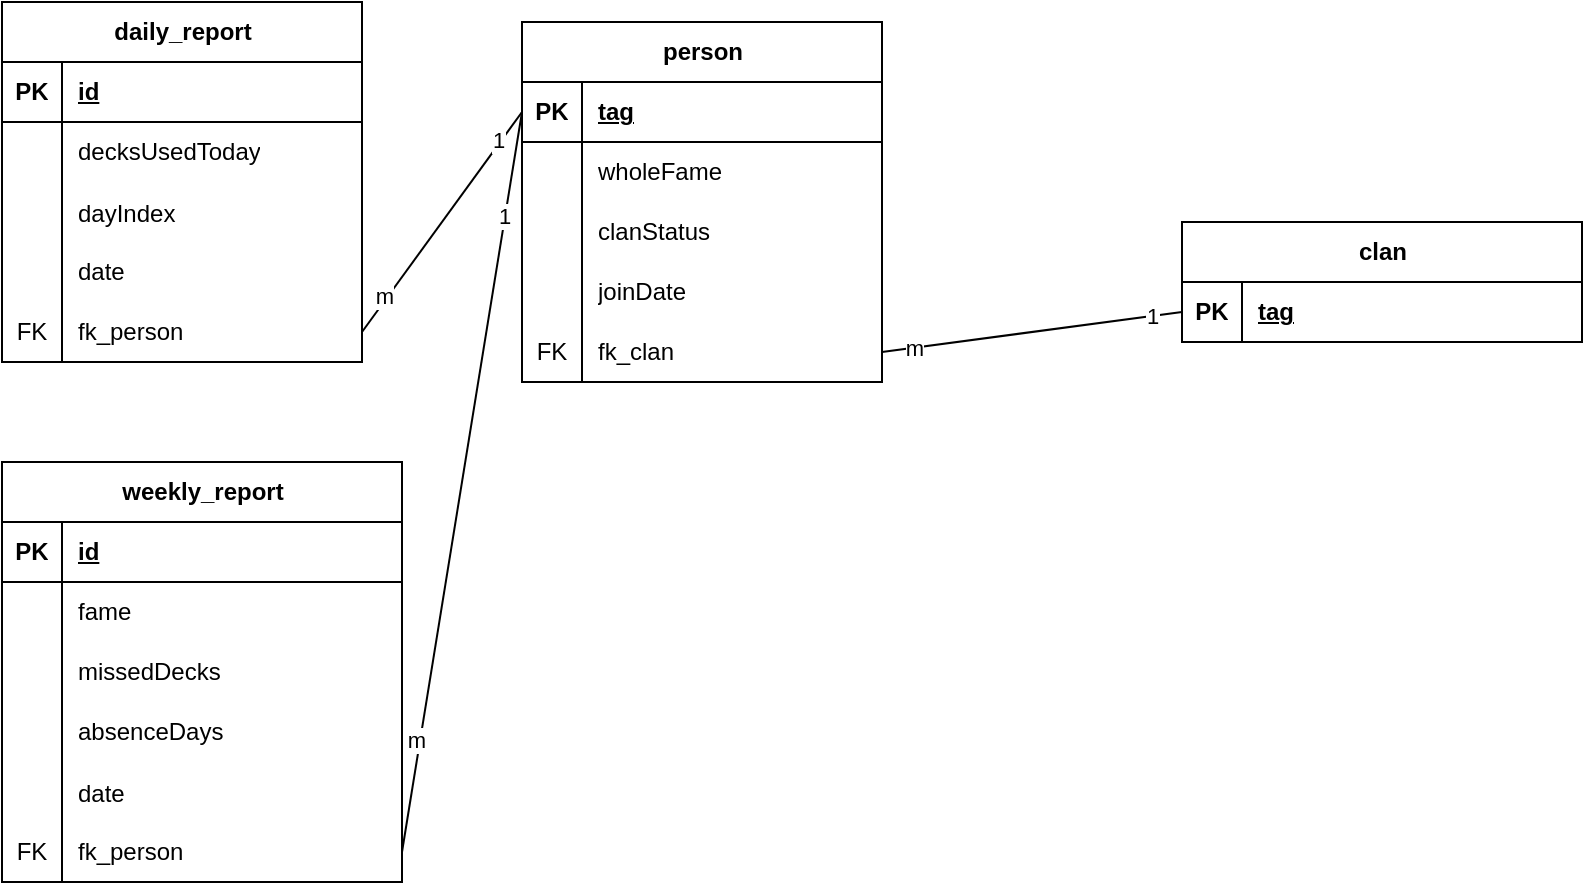 <mxfile version="21.3.7" type="device">
  <diagram name="Seite-1" id="gAQYmN1L-Q7F6yUWE2I7">
    <mxGraphModel dx="2485" dy="868" grid="1" gridSize="10" guides="1" tooltips="1" connect="1" arrows="1" fold="1" page="1" pageScale="1" pageWidth="827" pageHeight="1169" math="0" shadow="0">
      <root>
        <mxCell id="0" />
        <mxCell id="1" parent="0" />
        <mxCell id="Kha3TJ-BB2mHDDJhDS3--91" value="daily_report" style="shape=table;startSize=30;container=1;collapsible=1;childLayout=tableLayout;fixedRows=1;rowLines=0;fontStyle=1;align=center;resizeLast=1;html=1;" parent="1" vertex="1">
          <mxGeometry x="-270" y="490" width="180" height="180" as="geometry" />
        </mxCell>
        <mxCell id="Kha3TJ-BB2mHDDJhDS3--92" value="" style="shape=tableRow;horizontal=0;startSize=0;swimlaneHead=0;swimlaneBody=0;fillColor=none;collapsible=0;dropTarget=0;points=[[0,0.5],[1,0.5]];portConstraint=eastwest;top=0;left=0;right=0;bottom=1;" parent="Kha3TJ-BB2mHDDJhDS3--91" vertex="1">
          <mxGeometry y="30" width="180" height="30" as="geometry" />
        </mxCell>
        <mxCell id="Kha3TJ-BB2mHDDJhDS3--93" value="PK" style="shape=partialRectangle;connectable=0;fillColor=none;top=0;left=0;bottom=0;right=0;fontStyle=1;overflow=hidden;whiteSpace=wrap;html=1;" parent="Kha3TJ-BB2mHDDJhDS3--92" vertex="1">
          <mxGeometry width="30" height="30" as="geometry">
            <mxRectangle width="30" height="30" as="alternateBounds" />
          </mxGeometry>
        </mxCell>
        <mxCell id="Kha3TJ-BB2mHDDJhDS3--94" value="id" style="shape=partialRectangle;connectable=0;fillColor=none;top=0;left=0;bottom=0;right=0;align=left;spacingLeft=6;fontStyle=5;overflow=hidden;whiteSpace=wrap;html=1;" parent="Kha3TJ-BB2mHDDJhDS3--92" vertex="1">
          <mxGeometry x="30" width="150" height="30" as="geometry">
            <mxRectangle width="150" height="30" as="alternateBounds" />
          </mxGeometry>
        </mxCell>
        <mxCell id="Kha3TJ-BB2mHDDJhDS3--98" value="" style="shape=tableRow;horizontal=0;startSize=0;swimlaneHead=0;swimlaneBody=0;fillColor=none;collapsible=0;dropTarget=0;points=[[0,0.5],[1,0.5]];portConstraint=eastwest;top=0;left=0;right=0;bottom=0;" parent="Kha3TJ-BB2mHDDJhDS3--91" vertex="1">
          <mxGeometry y="60" width="180" height="30" as="geometry" />
        </mxCell>
        <mxCell id="Kha3TJ-BB2mHDDJhDS3--99" value="" style="shape=partialRectangle;connectable=0;fillColor=none;top=0;left=0;bottom=0;right=0;editable=1;overflow=hidden;whiteSpace=wrap;html=1;" parent="Kha3TJ-BB2mHDDJhDS3--98" vertex="1">
          <mxGeometry width="30" height="30" as="geometry">
            <mxRectangle width="30" height="30" as="alternateBounds" />
          </mxGeometry>
        </mxCell>
        <mxCell id="Kha3TJ-BB2mHDDJhDS3--100" value="decksUsedToday" style="shape=partialRectangle;connectable=0;fillColor=none;top=0;left=0;bottom=0;right=0;align=left;spacingLeft=6;overflow=hidden;whiteSpace=wrap;html=1;" parent="Kha3TJ-BB2mHDDJhDS3--98" vertex="1">
          <mxGeometry x="30" width="150" height="30" as="geometry">
            <mxRectangle width="150" height="30" as="alternateBounds" />
          </mxGeometry>
        </mxCell>
        <mxCell id="COBvDOZzfDNTkXqNowzL-4" value="" style="shape=tableRow;horizontal=0;startSize=0;swimlaneHead=0;swimlaneBody=0;fillColor=none;collapsible=0;dropTarget=0;points=[[0,0.5],[1,0.5]];portConstraint=eastwest;top=0;left=0;right=0;bottom=0;" parent="Kha3TJ-BB2mHDDJhDS3--91" vertex="1">
          <mxGeometry y="90" width="180" height="30" as="geometry" />
        </mxCell>
        <mxCell id="COBvDOZzfDNTkXqNowzL-5" value="" style="shape=partialRectangle;connectable=0;fillColor=none;top=0;left=0;bottom=0;right=0;editable=1;overflow=hidden;" parent="COBvDOZzfDNTkXqNowzL-4" vertex="1">
          <mxGeometry width="30" height="30" as="geometry">
            <mxRectangle width="30" height="30" as="alternateBounds" />
          </mxGeometry>
        </mxCell>
        <mxCell id="COBvDOZzfDNTkXqNowzL-6" value="dayIndex" style="shape=partialRectangle;connectable=0;fillColor=none;top=0;left=0;bottom=0;right=0;align=left;spacingLeft=6;overflow=hidden;" parent="COBvDOZzfDNTkXqNowzL-4" vertex="1">
          <mxGeometry x="30" width="150" height="30" as="geometry">
            <mxRectangle width="150" height="30" as="alternateBounds" />
          </mxGeometry>
        </mxCell>
        <mxCell id="Kha3TJ-BB2mHDDJhDS3--101" value="" style="shape=tableRow;horizontal=0;startSize=0;swimlaneHead=0;swimlaneBody=0;fillColor=none;collapsible=0;dropTarget=0;points=[[0,0.5],[1,0.5]];portConstraint=eastwest;top=0;left=0;right=0;bottom=0;" parent="Kha3TJ-BB2mHDDJhDS3--91" vertex="1">
          <mxGeometry y="120" width="180" height="30" as="geometry" />
        </mxCell>
        <mxCell id="Kha3TJ-BB2mHDDJhDS3--102" value="" style="shape=partialRectangle;connectable=0;fillColor=none;top=0;left=0;bottom=0;right=0;editable=1;overflow=hidden;whiteSpace=wrap;html=1;" parent="Kha3TJ-BB2mHDDJhDS3--101" vertex="1">
          <mxGeometry width="30" height="30" as="geometry">
            <mxRectangle width="30" height="30" as="alternateBounds" />
          </mxGeometry>
        </mxCell>
        <mxCell id="Kha3TJ-BB2mHDDJhDS3--103" value="date" style="shape=partialRectangle;connectable=0;fillColor=none;top=0;left=0;bottom=0;right=0;align=left;spacingLeft=6;overflow=hidden;whiteSpace=wrap;html=1;" parent="Kha3TJ-BB2mHDDJhDS3--101" vertex="1">
          <mxGeometry x="30" width="150" height="30" as="geometry">
            <mxRectangle width="150" height="30" as="alternateBounds" />
          </mxGeometry>
        </mxCell>
        <mxCell id="1r-kpSuxIA7d4bERprCc-1" value="" style="shape=tableRow;horizontal=0;startSize=0;swimlaneHead=0;swimlaneBody=0;fillColor=none;collapsible=0;dropTarget=0;points=[[0,0.5],[1,0.5]];portConstraint=eastwest;top=0;left=0;right=0;bottom=0;" parent="Kha3TJ-BB2mHDDJhDS3--91" vertex="1">
          <mxGeometry y="150" width="180" height="30" as="geometry" />
        </mxCell>
        <mxCell id="1r-kpSuxIA7d4bERprCc-2" value="FK" style="shape=partialRectangle;connectable=0;fillColor=none;top=0;left=0;bottom=0;right=0;fontStyle=0;overflow=hidden;whiteSpace=wrap;html=1;" parent="1r-kpSuxIA7d4bERprCc-1" vertex="1">
          <mxGeometry width="30" height="30" as="geometry">
            <mxRectangle width="30" height="30" as="alternateBounds" />
          </mxGeometry>
        </mxCell>
        <mxCell id="1r-kpSuxIA7d4bERprCc-3" value="fk_person" style="shape=partialRectangle;connectable=0;fillColor=none;top=0;left=0;bottom=0;right=0;align=left;spacingLeft=6;fontStyle=0;overflow=hidden;whiteSpace=wrap;html=1;" parent="1r-kpSuxIA7d4bERprCc-1" vertex="1">
          <mxGeometry x="30" width="150" height="30" as="geometry">
            <mxRectangle width="150" height="30" as="alternateBounds" />
          </mxGeometry>
        </mxCell>
        <mxCell id="Kha3TJ-BB2mHDDJhDS3--104" value="weekly_report" style="shape=table;startSize=30;container=1;collapsible=1;childLayout=tableLayout;fixedRows=1;rowLines=0;fontStyle=1;align=center;resizeLast=1;html=1;" parent="1" vertex="1">
          <mxGeometry x="-270" y="720" width="200" height="210" as="geometry" />
        </mxCell>
        <mxCell id="Kha3TJ-BB2mHDDJhDS3--105" value="" style="shape=tableRow;horizontal=0;startSize=0;swimlaneHead=0;swimlaneBody=0;fillColor=none;collapsible=0;dropTarget=0;points=[[0,0.5],[1,0.5]];portConstraint=eastwest;top=0;left=0;right=0;bottom=1;" parent="Kha3TJ-BB2mHDDJhDS3--104" vertex="1">
          <mxGeometry y="30" width="200" height="30" as="geometry" />
        </mxCell>
        <mxCell id="Kha3TJ-BB2mHDDJhDS3--106" value="PK" style="shape=partialRectangle;connectable=0;fillColor=none;top=0;left=0;bottom=0;right=0;fontStyle=1;overflow=hidden;whiteSpace=wrap;html=1;" parent="Kha3TJ-BB2mHDDJhDS3--105" vertex="1">
          <mxGeometry width="30" height="30" as="geometry">
            <mxRectangle width="30" height="30" as="alternateBounds" />
          </mxGeometry>
        </mxCell>
        <mxCell id="Kha3TJ-BB2mHDDJhDS3--107" value="id" style="shape=partialRectangle;connectable=0;fillColor=none;top=0;left=0;bottom=0;right=0;align=left;spacingLeft=6;fontStyle=5;overflow=hidden;whiteSpace=wrap;html=1;" parent="Kha3TJ-BB2mHDDJhDS3--105" vertex="1">
          <mxGeometry x="30" width="170" height="30" as="geometry">
            <mxRectangle width="170" height="30" as="alternateBounds" />
          </mxGeometry>
        </mxCell>
        <mxCell id="Kha3TJ-BB2mHDDJhDS3--108" value="" style="shape=tableRow;horizontal=0;startSize=0;swimlaneHead=0;swimlaneBody=0;fillColor=none;collapsible=0;dropTarget=0;points=[[0,0.5],[1,0.5]];portConstraint=eastwest;top=0;left=0;right=0;bottom=0;" parent="Kha3TJ-BB2mHDDJhDS3--104" vertex="1">
          <mxGeometry y="60" width="200" height="30" as="geometry" />
        </mxCell>
        <mxCell id="Kha3TJ-BB2mHDDJhDS3--109" value="" style="shape=partialRectangle;connectable=0;fillColor=none;top=0;left=0;bottom=0;right=0;editable=1;overflow=hidden;whiteSpace=wrap;html=1;" parent="Kha3TJ-BB2mHDDJhDS3--108" vertex="1">
          <mxGeometry width="30" height="30" as="geometry">
            <mxRectangle width="30" height="30" as="alternateBounds" />
          </mxGeometry>
        </mxCell>
        <mxCell id="Kha3TJ-BB2mHDDJhDS3--110" value="fame" style="shape=partialRectangle;connectable=0;fillColor=none;top=0;left=0;bottom=0;right=0;align=left;spacingLeft=6;overflow=hidden;whiteSpace=wrap;html=1;" parent="Kha3TJ-BB2mHDDJhDS3--108" vertex="1">
          <mxGeometry x="30" width="170" height="30" as="geometry">
            <mxRectangle width="170" height="30" as="alternateBounds" />
          </mxGeometry>
        </mxCell>
        <mxCell id="Kha3TJ-BB2mHDDJhDS3--111" value="" style="shape=tableRow;horizontal=0;startSize=0;swimlaneHead=0;swimlaneBody=0;fillColor=none;collapsible=0;dropTarget=0;points=[[0,0.5],[1,0.5]];portConstraint=eastwest;top=0;left=0;right=0;bottom=0;" parent="Kha3TJ-BB2mHDDJhDS3--104" vertex="1">
          <mxGeometry y="90" width="200" height="30" as="geometry" />
        </mxCell>
        <mxCell id="Kha3TJ-BB2mHDDJhDS3--112" value="" style="shape=partialRectangle;connectable=0;fillColor=none;top=0;left=0;bottom=0;right=0;editable=1;overflow=hidden;whiteSpace=wrap;html=1;" parent="Kha3TJ-BB2mHDDJhDS3--111" vertex="1">
          <mxGeometry width="30" height="30" as="geometry">
            <mxRectangle width="30" height="30" as="alternateBounds" />
          </mxGeometry>
        </mxCell>
        <mxCell id="Kha3TJ-BB2mHDDJhDS3--113" value="missedDecks" style="shape=partialRectangle;connectable=0;fillColor=none;top=0;left=0;bottom=0;right=0;align=left;spacingLeft=6;overflow=hidden;whiteSpace=wrap;html=1;" parent="Kha3TJ-BB2mHDDJhDS3--111" vertex="1">
          <mxGeometry x="30" width="170" height="30" as="geometry">
            <mxRectangle width="170" height="30" as="alternateBounds" />
          </mxGeometry>
        </mxCell>
        <mxCell id="Kha3TJ-BB2mHDDJhDS3--170" value="" style="shape=tableRow;horizontal=0;startSize=0;swimlaneHead=0;swimlaneBody=0;fillColor=none;collapsible=0;dropTarget=0;points=[[0,0.5],[1,0.5]];portConstraint=eastwest;top=0;left=0;right=0;bottom=0;" parent="Kha3TJ-BB2mHDDJhDS3--104" vertex="1">
          <mxGeometry y="120" width="200" height="30" as="geometry" />
        </mxCell>
        <mxCell id="Kha3TJ-BB2mHDDJhDS3--171" value="" style="shape=partialRectangle;connectable=0;fillColor=none;top=0;left=0;bottom=0;right=0;editable=1;overflow=hidden;whiteSpace=wrap;html=1;" parent="Kha3TJ-BB2mHDDJhDS3--170" vertex="1">
          <mxGeometry width="30" height="30" as="geometry">
            <mxRectangle width="30" height="30" as="alternateBounds" />
          </mxGeometry>
        </mxCell>
        <mxCell id="Kha3TJ-BB2mHDDJhDS3--172" value="absenceDays" style="shape=partialRectangle;connectable=0;fillColor=none;top=0;left=0;bottom=0;right=0;align=left;spacingLeft=6;overflow=hidden;whiteSpace=wrap;html=1;" parent="Kha3TJ-BB2mHDDJhDS3--170" vertex="1">
          <mxGeometry x="30" width="170" height="30" as="geometry">
            <mxRectangle width="170" height="30" as="alternateBounds" />
          </mxGeometry>
        </mxCell>
        <mxCell id="tQk3aZADRxoxVd3CnqfF-1" value="" style="shape=tableRow;horizontal=0;startSize=0;swimlaneHead=0;swimlaneBody=0;fillColor=none;collapsible=0;dropTarget=0;points=[[0,0.5],[1,0.5]];portConstraint=eastwest;top=0;left=0;right=0;bottom=0;" parent="Kha3TJ-BB2mHDDJhDS3--104" vertex="1">
          <mxGeometry y="150" width="200" height="30" as="geometry" />
        </mxCell>
        <mxCell id="tQk3aZADRxoxVd3CnqfF-2" value="" style="shape=partialRectangle;connectable=0;fillColor=none;top=0;left=0;bottom=0;right=0;editable=1;overflow=hidden;" parent="tQk3aZADRxoxVd3CnqfF-1" vertex="1">
          <mxGeometry width="30" height="30" as="geometry">
            <mxRectangle width="30" height="30" as="alternateBounds" />
          </mxGeometry>
        </mxCell>
        <mxCell id="tQk3aZADRxoxVd3CnqfF-3" value="date" style="shape=partialRectangle;connectable=0;fillColor=none;top=0;left=0;bottom=0;right=0;align=left;spacingLeft=6;overflow=hidden;" parent="tQk3aZADRxoxVd3CnqfF-1" vertex="1">
          <mxGeometry x="30" width="170" height="30" as="geometry">
            <mxRectangle width="170" height="30" as="alternateBounds" />
          </mxGeometry>
        </mxCell>
        <mxCell id="CTvoTiLcyUWWRGnYZvSN-8" value="" style="shape=tableRow;horizontal=0;startSize=0;swimlaneHead=0;swimlaneBody=0;fillColor=none;collapsible=0;dropTarget=0;points=[[0,0.5],[1,0.5]];portConstraint=eastwest;top=0;left=0;right=0;bottom=0;" parent="Kha3TJ-BB2mHDDJhDS3--104" vertex="1">
          <mxGeometry y="180" width="200" height="30" as="geometry" />
        </mxCell>
        <mxCell id="CTvoTiLcyUWWRGnYZvSN-9" value="FK" style="shape=partialRectangle;connectable=0;fillColor=none;top=0;left=0;bottom=0;right=0;fontStyle=0;overflow=hidden;whiteSpace=wrap;html=1;" parent="CTvoTiLcyUWWRGnYZvSN-8" vertex="1">
          <mxGeometry width="30" height="30" as="geometry">
            <mxRectangle width="30" height="30" as="alternateBounds" />
          </mxGeometry>
        </mxCell>
        <mxCell id="CTvoTiLcyUWWRGnYZvSN-10" value="fk_person" style="shape=partialRectangle;connectable=0;fillColor=none;top=0;left=0;bottom=0;right=0;align=left;spacingLeft=6;fontStyle=0;overflow=hidden;whiteSpace=wrap;html=1;" parent="CTvoTiLcyUWWRGnYZvSN-8" vertex="1">
          <mxGeometry x="30" width="170" height="30" as="geometry">
            <mxRectangle width="170" height="30" as="alternateBounds" />
          </mxGeometry>
        </mxCell>
        <mxCell id="tQk3aZADRxoxVd3CnqfF-10" value="clan" style="shape=table;startSize=30;container=1;collapsible=1;childLayout=tableLayout;fixedRows=1;rowLines=0;fontStyle=1;align=center;resizeLast=1;html=1;" parent="1" vertex="1">
          <mxGeometry x="320" y="600" width="200" height="60" as="geometry" />
        </mxCell>
        <mxCell id="tQk3aZADRxoxVd3CnqfF-11" value="" style="shape=tableRow;horizontal=0;startSize=0;swimlaneHead=0;swimlaneBody=0;fillColor=none;collapsible=0;dropTarget=0;points=[[0,0.5],[1,0.5]];portConstraint=eastwest;top=0;left=0;right=0;bottom=1;" parent="tQk3aZADRxoxVd3CnqfF-10" vertex="1">
          <mxGeometry y="30" width="200" height="30" as="geometry" />
        </mxCell>
        <mxCell id="tQk3aZADRxoxVd3CnqfF-12" value="PK" style="shape=partialRectangle;connectable=0;fillColor=none;top=0;left=0;bottom=0;right=0;fontStyle=1;overflow=hidden;whiteSpace=wrap;html=1;" parent="tQk3aZADRxoxVd3CnqfF-11" vertex="1">
          <mxGeometry width="30" height="30" as="geometry">
            <mxRectangle width="30" height="30" as="alternateBounds" />
          </mxGeometry>
        </mxCell>
        <mxCell id="tQk3aZADRxoxVd3CnqfF-13" value="tag" style="shape=partialRectangle;connectable=0;fillColor=none;top=0;left=0;bottom=0;right=0;align=left;spacingLeft=6;fontStyle=5;overflow=hidden;whiteSpace=wrap;html=1;" parent="tQk3aZADRxoxVd3CnqfF-11" vertex="1">
          <mxGeometry x="30" width="170" height="30" as="geometry">
            <mxRectangle width="170" height="30" as="alternateBounds" />
          </mxGeometry>
        </mxCell>
        <mxCell id="ZIo_XoP2-2Zh3W_tgC1b-1" value="person" style="shape=table;startSize=30;container=1;collapsible=1;childLayout=tableLayout;fixedRows=1;rowLines=0;fontStyle=1;align=center;resizeLast=1;html=1;" parent="1" vertex="1">
          <mxGeometry x="-10" y="500" width="180" height="180" as="geometry" />
        </mxCell>
        <mxCell id="ZIo_XoP2-2Zh3W_tgC1b-2" value="" style="shape=tableRow;horizontal=0;startSize=0;swimlaneHead=0;swimlaneBody=0;fillColor=none;collapsible=0;dropTarget=0;points=[[0,0.5],[1,0.5]];portConstraint=eastwest;top=0;left=0;right=0;bottom=1;" parent="ZIo_XoP2-2Zh3W_tgC1b-1" vertex="1">
          <mxGeometry y="30" width="180" height="30" as="geometry" />
        </mxCell>
        <mxCell id="ZIo_XoP2-2Zh3W_tgC1b-3" value="PK" style="shape=partialRectangle;connectable=0;fillColor=none;top=0;left=0;bottom=0;right=0;fontStyle=1;overflow=hidden;whiteSpace=wrap;html=1;" parent="ZIo_XoP2-2Zh3W_tgC1b-2" vertex="1">
          <mxGeometry width="30" height="30" as="geometry">
            <mxRectangle width="30" height="30" as="alternateBounds" />
          </mxGeometry>
        </mxCell>
        <mxCell id="ZIo_XoP2-2Zh3W_tgC1b-4" value="tag" style="shape=partialRectangle;connectable=0;fillColor=none;top=0;left=0;bottom=0;right=0;align=left;spacingLeft=6;fontStyle=5;overflow=hidden;whiteSpace=wrap;html=1;" parent="ZIo_XoP2-2Zh3W_tgC1b-2" vertex="1">
          <mxGeometry x="30" width="150" height="30" as="geometry">
            <mxRectangle width="150" height="30" as="alternateBounds" />
          </mxGeometry>
        </mxCell>
        <mxCell id="ZIo_XoP2-2Zh3W_tgC1b-5" value="" style="shape=tableRow;horizontal=0;startSize=0;swimlaneHead=0;swimlaneBody=0;fillColor=none;collapsible=0;dropTarget=0;points=[[0,0.5],[1,0.5]];portConstraint=eastwest;top=0;left=0;right=0;bottom=0;" parent="ZIo_XoP2-2Zh3W_tgC1b-1" vertex="1">
          <mxGeometry y="60" width="180" height="30" as="geometry" />
        </mxCell>
        <mxCell id="ZIo_XoP2-2Zh3W_tgC1b-6" value="" style="shape=partialRectangle;connectable=0;fillColor=none;top=0;left=0;bottom=0;right=0;editable=1;overflow=hidden;whiteSpace=wrap;html=1;" parent="ZIo_XoP2-2Zh3W_tgC1b-5" vertex="1">
          <mxGeometry width="30" height="30" as="geometry">
            <mxRectangle width="30" height="30" as="alternateBounds" />
          </mxGeometry>
        </mxCell>
        <mxCell id="ZIo_XoP2-2Zh3W_tgC1b-7" value="wholeFame" style="shape=partialRectangle;connectable=0;fillColor=none;top=0;left=0;bottom=0;right=0;align=left;spacingLeft=6;overflow=hidden;whiteSpace=wrap;html=1;" parent="ZIo_XoP2-2Zh3W_tgC1b-5" vertex="1">
          <mxGeometry x="30" width="150" height="30" as="geometry">
            <mxRectangle width="150" height="30" as="alternateBounds" />
          </mxGeometry>
        </mxCell>
        <mxCell id="ZIo_XoP2-2Zh3W_tgC1b-8" value="" style="shape=tableRow;horizontal=0;startSize=0;swimlaneHead=0;swimlaneBody=0;fillColor=none;collapsible=0;dropTarget=0;points=[[0,0.5],[1,0.5]];portConstraint=eastwest;top=0;left=0;right=0;bottom=0;" parent="ZIo_XoP2-2Zh3W_tgC1b-1" vertex="1">
          <mxGeometry y="90" width="180" height="30" as="geometry" />
        </mxCell>
        <mxCell id="ZIo_XoP2-2Zh3W_tgC1b-9" value="" style="shape=partialRectangle;connectable=0;fillColor=none;top=0;left=0;bottom=0;right=0;editable=1;overflow=hidden;whiteSpace=wrap;html=1;" parent="ZIo_XoP2-2Zh3W_tgC1b-8" vertex="1">
          <mxGeometry width="30" height="30" as="geometry">
            <mxRectangle width="30" height="30" as="alternateBounds" />
          </mxGeometry>
        </mxCell>
        <mxCell id="ZIo_XoP2-2Zh3W_tgC1b-10" value="clanStatus" style="shape=partialRectangle;connectable=0;fillColor=none;top=0;left=0;bottom=0;right=0;align=left;spacingLeft=6;overflow=hidden;whiteSpace=wrap;html=1;" parent="ZIo_XoP2-2Zh3W_tgC1b-8" vertex="1">
          <mxGeometry x="30" width="150" height="30" as="geometry">
            <mxRectangle width="150" height="30" as="alternateBounds" />
          </mxGeometry>
        </mxCell>
        <mxCell id="ZIo_XoP2-2Zh3W_tgC1b-11" value="" style="shape=tableRow;horizontal=0;startSize=0;swimlaneHead=0;swimlaneBody=0;fillColor=none;collapsible=0;dropTarget=0;points=[[0,0.5],[1,0.5]];portConstraint=eastwest;top=0;left=0;right=0;bottom=0;" parent="ZIo_XoP2-2Zh3W_tgC1b-1" vertex="1">
          <mxGeometry y="120" width="180" height="30" as="geometry" />
        </mxCell>
        <mxCell id="ZIo_XoP2-2Zh3W_tgC1b-12" value="" style="shape=partialRectangle;connectable=0;fillColor=none;top=0;left=0;bottom=0;right=0;editable=1;overflow=hidden;whiteSpace=wrap;html=1;" parent="ZIo_XoP2-2Zh3W_tgC1b-11" vertex="1">
          <mxGeometry width="30" height="30" as="geometry">
            <mxRectangle width="30" height="30" as="alternateBounds" />
          </mxGeometry>
        </mxCell>
        <mxCell id="ZIo_XoP2-2Zh3W_tgC1b-13" value="joinDate" style="shape=partialRectangle;connectable=0;fillColor=none;top=0;left=0;bottom=0;right=0;align=left;spacingLeft=6;overflow=hidden;whiteSpace=wrap;html=1;" parent="ZIo_XoP2-2Zh3W_tgC1b-11" vertex="1">
          <mxGeometry x="30" width="150" height="30" as="geometry">
            <mxRectangle width="150" height="30" as="alternateBounds" />
          </mxGeometry>
        </mxCell>
        <mxCell id="ZIo_XoP2-2Zh3W_tgC1b-14" value="" style="shape=tableRow;horizontal=0;startSize=0;swimlaneHead=0;swimlaneBody=0;fillColor=none;collapsible=0;dropTarget=0;points=[[0,0.5],[1,0.5]];portConstraint=eastwest;top=0;left=0;right=0;bottom=0;" parent="ZIo_XoP2-2Zh3W_tgC1b-1" vertex="1">
          <mxGeometry y="150" width="180" height="30" as="geometry" />
        </mxCell>
        <mxCell id="ZIo_XoP2-2Zh3W_tgC1b-15" value="FK" style="shape=partialRectangle;connectable=0;fillColor=none;top=0;left=0;bottom=0;right=0;fontStyle=0;overflow=hidden;whiteSpace=wrap;html=1;" parent="ZIo_XoP2-2Zh3W_tgC1b-14" vertex="1">
          <mxGeometry width="30" height="30" as="geometry">
            <mxRectangle width="30" height="30" as="alternateBounds" />
          </mxGeometry>
        </mxCell>
        <mxCell id="ZIo_XoP2-2Zh3W_tgC1b-16" value="fk_clan" style="shape=partialRectangle;connectable=0;fillColor=none;top=0;left=0;bottom=0;right=0;align=left;spacingLeft=6;fontStyle=0;overflow=hidden;whiteSpace=wrap;html=1;" parent="ZIo_XoP2-2Zh3W_tgC1b-14" vertex="1">
          <mxGeometry x="30" width="150" height="30" as="geometry">
            <mxRectangle width="150" height="30" as="alternateBounds" />
          </mxGeometry>
        </mxCell>
        <mxCell id="ZIo_XoP2-2Zh3W_tgC1b-17" value="" style="endArrow=none;html=1;rounded=0;exitX=1;exitY=0.5;exitDx=0;exitDy=0;entryX=0;entryY=0.5;entryDx=0;entryDy=0;" parent="1" source="ZIo_XoP2-2Zh3W_tgC1b-14" target="tQk3aZADRxoxVd3CnqfF-11" edge="1">
          <mxGeometry relative="1" as="geometry">
            <mxPoint x="-80" y="780" as="sourcePoint" />
            <mxPoint x="80" y="780" as="targetPoint" />
          </mxGeometry>
        </mxCell>
        <mxCell id="ZIo_XoP2-2Zh3W_tgC1b-18" value="m" style="edgeLabel;html=1;align=center;verticalAlign=middle;resizable=0;points=[];" parent="ZIo_XoP2-2Zh3W_tgC1b-17" vertex="1" connectable="0">
          <mxGeometry x="-0.803" relative="1" as="geometry">
            <mxPoint x="1" as="offset" />
          </mxGeometry>
        </mxCell>
        <mxCell id="ZIo_XoP2-2Zh3W_tgC1b-19" value="1" style="edgeLabel;html=1;align=center;verticalAlign=middle;resizable=0;points=[];" parent="ZIo_XoP2-2Zh3W_tgC1b-17" vertex="1" connectable="0">
          <mxGeometry x="0.781" relative="1" as="geometry">
            <mxPoint x="1" as="offset" />
          </mxGeometry>
        </mxCell>
        <mxCell id="ZIo_XoP2-2Zh3W_tgC1b-20" value="" style="endArrow=none;html=1;rounded=0;entryX=0;entryY=0.5;entryDx=0;entryDy=0;exitX=1;exitY=0.5;exitDx=0;exitDy=0;" parent="1" source="CTvoTiLcyUWWRGnYZvSN-8" target="ZIo_XoP2-2Zh3W_tgC1b-2" edge="1">
          <mxGeometry relative="1" as="geometry">
            <mxPoint x="-80" y="780" as="sourcePoint" />
            <mxPoint x="80" y="780" as="targetPoint" />
          </mxGeometry>
        </mxCell>
        <mxCell id="ZIo_XoP2-2Zh3W_tgC1b-21" value="m" style="edgeLabel;html=1;align=center;verticalAlign=middle;resizable=0;points=[];" parent="ZIo_XoP2-2Zh3W_tgC1b-20" vertex="1" connectable="0">
          <mxGeometry x="-0.699" y="3" relative="1" as="geometry">
            <mxPoint x="1" as="offset" />
          </mxGeometry>
        </mxCell>
        <mxCell id="ZIo_XoP2-2Zh3W_tgC1b-22" value="1" style="edgeLabel;html=1;align=center;verticalAlign=middle;resizable=0;points=[];" parent="ZIo_XoP2-2Zh3W_tgC1b-20" vertex="1" connectable="0">
          <mxGeometry x="0.718" y="2" relative="1" as="geometry">
            <mxPoint x="1" as="offset" />
          </mxGeometry>
        </mxCell>
        <mxCell id="ZIo_XoP2-2Zh3W_tgC1b-23" value="" style="endArrow=none;html=1;rounded=0;exitX=1;exitY=0.5;exitDx=0;exitDy=0;entryX=0;entryY=0.5;entryDx=0;entryDy=0;" parent="1" source="1r-kpSuxIA7d4bERprCc-1" target="ZIo_XoP2-2Zh3W_tgC1b-2" edge="1">
          <mxGeometry relative="1" as="geometry">
            <mxPoint x="-60" y="925" as="sourcePoint" />
            <mxPoint x="-40" y="530" as="targetPoint" />
          </mxGeometry>
        </mxCell>
        <mxCell id="ZIo_XoP2-2Zh3W_tgC1b-24" value="m" style="edgeLabel;html=1;align=center;verticalAlign=middle;resizable=0;points=[];" parent="ZIo_XoP2-2Zh3W_tgC1b-23" vertex="1" connectable="0">
          <mxGeometry x="-0.699" y="3" relative="1" as="geometry">
            <mxPoint x="1" as="offset" />
          </mxGeometry>
        </mxCell>
        <mxCell id="ZIo_XoP2-2Zh3W_tgC1b-25" value="1" style="edgeLabel;html=1;align=center;verticalAlign=middle;resizable=0;points=[];" parent="ZIo_XoP2-2Zh3W_tgC1b-23" vertex="1" connectable="0">
          <mxGeometry x="0.718" y="2" relative="1" as="geometry">
            <mxPoint x="1" as="offset" />
          </mxGeometry>
        </mxCell>
      </root>
    </mxGraphModel>
  </diagram>
</mxfile>
